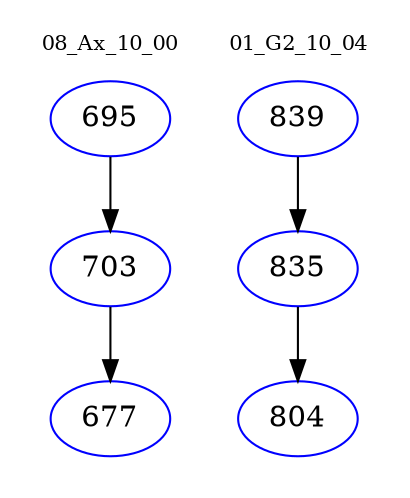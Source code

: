 digraph{
subgraph cluster_0 {
color = white
label = "08_Ax_10_00";
fontsize=10;
T0_695 [label="695", color="blue"]
T0_695 -> T0_703 [color="black"]
T0_703 [label="703", color="blue"]
T0_703 -> T0_677 [color="black"]
T0_677 [label="677", color="blue"]
}
subgraph cluster_1 {
color = white
label = "01_G2_10_04";
fontsize=10;
T1_839 [label="839", color="blue"]
T1_839 -> T1_835 [color="black"]
T1_835 [label="835", color="blue"]
T1_835 -> T1_804 [color="black"]
T1_804 [label="804", color="blue"]
}
}
